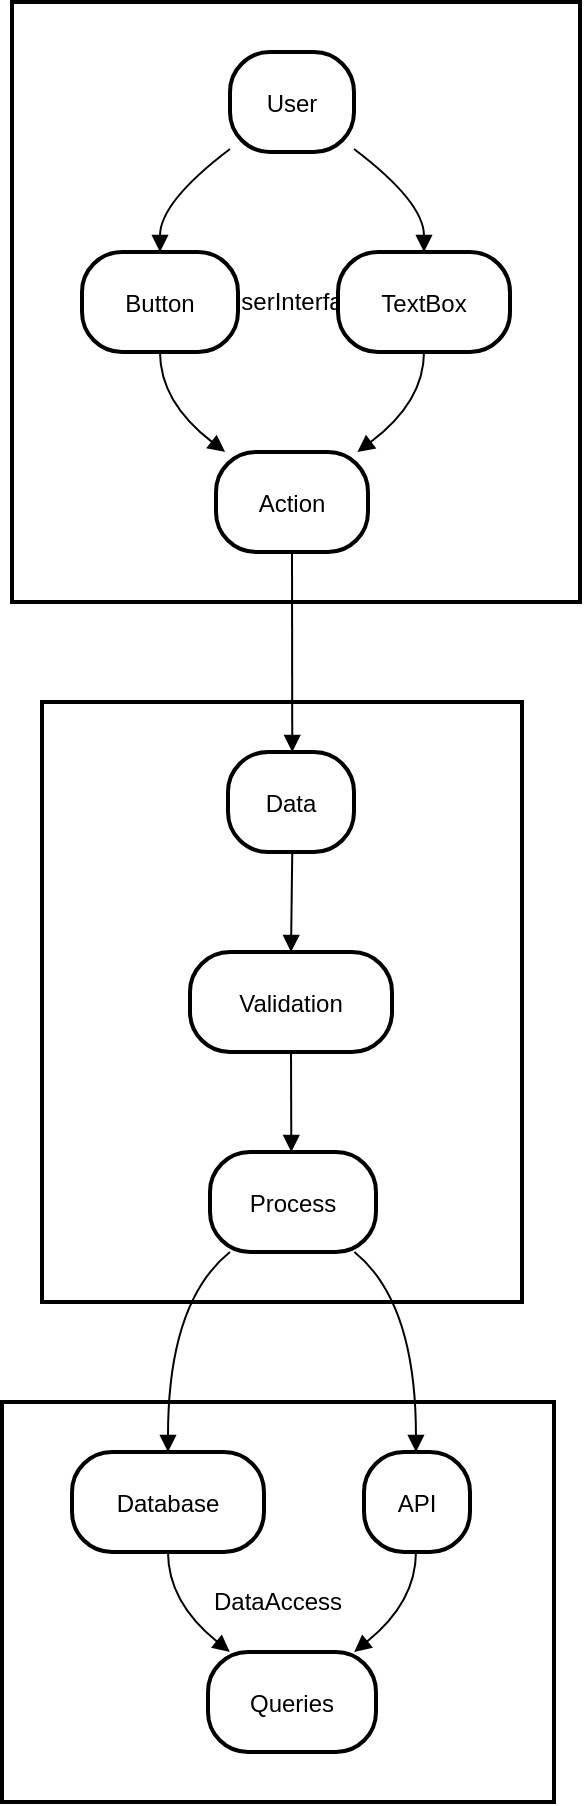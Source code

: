 <mxfile version="24.8.4">
  <diagram name="Página-1" id="zDi2cJpi6_W_4fT-QVf4">
    <mxGraphModel>
      <root>
        <mxCell id="0" />
        <mxCell id="1" parent="0" />
        <mxCell id="2" value="DataAccess" style="whiteSpace=wrap;strokeWidth=2;" vertex="1" parent="1">
          <mxGeometry x="8" y="708" width="276" height="200" as="geometry" />
        </mxCell>
        <mxCell id="3" value="BusinessLogic" style="whiteSpace=wrap;strokeWidth=2;" vertex="1" parent="1">
          <mxGeometry x="28" y="358" width="240" height="300" as="geometry" />
        </mxCell>
        <mxCell id="4" value="UserInterface" style="whiteSpace=wrap;strokeWidth=2;" vertex="1" parent="1">
          <mxGeometry x="13" y="8" width="284" height="300" as="geometry" />
        </mxCell>
        <mxCell id="5" value="User" style="rounded=1;arcSize=40;strokeWidth=2" vertex="1" parent="1">
          <mxGeometry x="122" y="33" width="62" height="50" as="geometry" />
        </mxCell>
        <mxCell id="6" value="Button" style="rounded=1;arcSize=40;strokeWidth=2" vertex="1" parent="1">
          <mxGeometry x="48" y="133" width="78" height="50" as="geometry" />
        </mxCell>
        <mxCell id="7" value="TextBox" style="rounded=1;arcSize=40;strokeWidth=2" vertex="1" parent="1">
          <mxGeometry x="176" y="133" width="86" height="50" as="geometry" />
        </mxCell>
        <mxCell id="8" value="Action" style="rounded=1;arcSize=40;strokeWidth=2" vertex="1" parent="1">
          <mxGeometry x="115" y="233" width="76" height="50" as="geometry" />
        </mxCell>
        <mxCell id="9" value="Data" style="rounded=1;arcSize=40;strokeWidth=2" vertex="1" parent="1">
          <mxGeometry x="121" y="383" width="63" height="50" as="geometry" />
        </mxCell>
        <mxCell id="10" value="Validation" style="rounded=1;arcSize=40;strokeWidth=2" vertex="1" parent="1">
          <mxGeometry x="102" y="483" width="101" height="50" as="geometry" />
        </mxCell>
        <mxCell id="11" value="Process" style="rounded=1;arcSize=40;strokeWidth=2" vertex="1" parent="1">
          <mxGeometry x="112" y="583" width="83" height="50" as="geometry" />
        </mxCell>
        <mxCell id="12" value="Database" style="rounded=1;arcSize=40;strokeWidth=2" vertex="1" parent="1">
          <mxGeometry x="43" y="733" width="96" height="50" as="geometry" />
        </mxCell>
        <mxCell id="13" value="API" style="rounded=1;arcSize=40;strokeWidth=2" vertex="1" parent="1">
          <mxGeometry x="189" y="733" width="53" height="50" as="geometry" />
        </mxCell>
        <mxCell id="14" value="Queries" style="rounded=1;arcSize=40;strokeWidth=2" vertex="1" parent="1">
          <mxGeometry x="111" y="833" width="84" height="50" as="geometry" />
        </mxCell>
        <mxCell id="15" value="" style="curved=1;startArrow=none;endArrow=block;exitX=0;exitY=0.97;entryX=0.5;entryY=0;" edge="1" parent="1" source="5" target="6">
          <mxGeometry relative="1" as="geometry">
            <Array as="points">
              <mxPoint x="87" y="108" />
            </Array>
          </mxGeometry>
        </mxCell>
        <mxCell id="16" value="" style="curved=1;startArrow=none;endArrow=block;exitX=1;exitY=0.97;entryX=0.5;entryY=0;" edge="1" parent="1" source="5" target="7">
          <mxGeometry relative="1" as="geometry">
            <Array as="points">
              <mxPoint x="219" y="108" />
            </Array>
          </mxGeometry>
        </mxCell>
        <mxCell id="17" value="" style="curved=1;startArrow=none;endArrow=block;exitX=0.5;exitY=1;entryX=0.06;entryY=0;" edge="1" parent="1" source="6" target="8">
          <mxGeometry relative="1" as="geometry">
            <Array as="points">
              <mxPoint x="87" y="208" />
            </Array>
          </mxGeometry>
        </mxCell>
        <mxCell id="18" value="" style="curved=1;startArrow=none;endArrow=block;exitX=0.5;exitY=1;entryX=0.93;entryY=0;" edge="1" parent="1" source="7" target="8">
          <mxGeometry relative="1" as="geometry">
            <Array as="points">
              <mxPoint x="219" y="208" />
            </Array>
          </mxGeometry>
        </mxCell>
        <mxCell id="19" value="" style="curved=1;startArrow=none;endArrow=block;exitX=0.5;exitY=1;entryX=0.51;entryY=0;" edge="1" parent="1" source="8" target="9">
          <mxGeometry relative="1" as="geometry">
            <Array as="points" />
          </mxGeometry>
        </mxCell>
        <mxCell id="20" value="" style="curved=1;startArrow=none;endArrow=block;exitX=0.51;exitY=1;entryX=0.5;entryY=0;" edge="1" parent="1" source="9" target="10">
          <mxGeometry relative="1" as="geometry">
            <Array as="points" />
          </mxGeometry>
        </mxCell>
        <mxCell id="21" value="" style="curved=1;startArrow=none;endArrow=block;exitX=0.5;exitY=1;entryX=0.49;entryY=0;" edge="1" parent="1" source="10" target="11">
          <mxGeometry relative="1" as="geometry">
            <Array as="points" />
          </mxGeometry>
        </mxCell>
        <mxCell id="22" value="" style="curved=1;startArrow=none;endArrow=block;exitX=0.12;exitY=1;entryX=0.5;entryY=0;" edge="1" parent="1" source="11" target="12">
          <mxGeometry relative="1" as="geometry">
            <Array as="points">
              <mxPoint x="91" y="658" />
            </Array>
          </mxGeometry>
        </mxCell>
        <mxCell id="23" value="" style="curved=1;startArrow=none;endArrow=block;exitX=0.87;exitY=1;entryX=0.49;entryY=0;" edge="1" parent="1" source="11" target="13">
          <mxGeometry relative="1" as="geometry">
            <Array as="points">
              <mxPoint x="215" y="658" />
            </Array>
          </mxGeometry>
        </mxCell>
        <mxCell id="24" value="" style="curved=1;startArrow=none;endArrow=block;exitX=0.5;exitY=1;entryX=0.13;entryY=0;" edge="1" parent="1" source="12" target="14">
          <mxGeometry relative="1" as="geometry">
            <Array as="points">
              <mxPoint x="91" y="808" />
            </Array>
          </mxGeometry>
        </mxCell>
        <mxCell id="25" value="" style="curved=1;startArrow=none;endArrow=block;exitX=0.49;exitY=1;entryX=0.87;entryY=0;" edge="1" parent="1" source="13" target="14">
          <mxGeometry relative="1" as="geometry">
            <Array as="points">
              <mxPoint x="215" y="808" />
            </Array>
          </mxGeometry>
        </mxCell>
      </root>
    </mxGraphModel>
  </diagram>
</mxfile>
